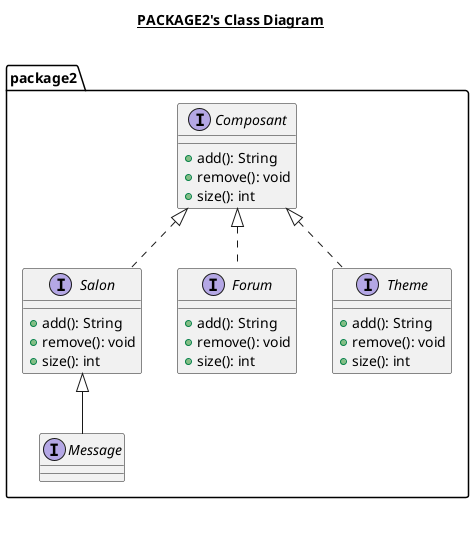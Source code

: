 @startuml

title __PACKAGE2's Class Diagram__\n

  namespace package2 {

    interface package2.Forum {
     +add(): String
          +remove(): void
          +size(): int
    }

    interface package2.Theme {
     +add(): String
          +remove(): void
          +size(): int
      }

    interface package2.Salon {
    +add(): String
         +remove(): void
         +size(): int
      }


    interface package2.Message {
      }

    interface package2.Composant {
     +add(): String
     +remove(): void
     +size(): int
   }

     package2.Salon .up.|> package2.Composant
     package2.Theme .up.|> package2.Composant
     package2.Forum .up.|> package2.Composant

     package2.Message -up-|> package2.Salon


  }
  



right footer


endfooter

@enduml
